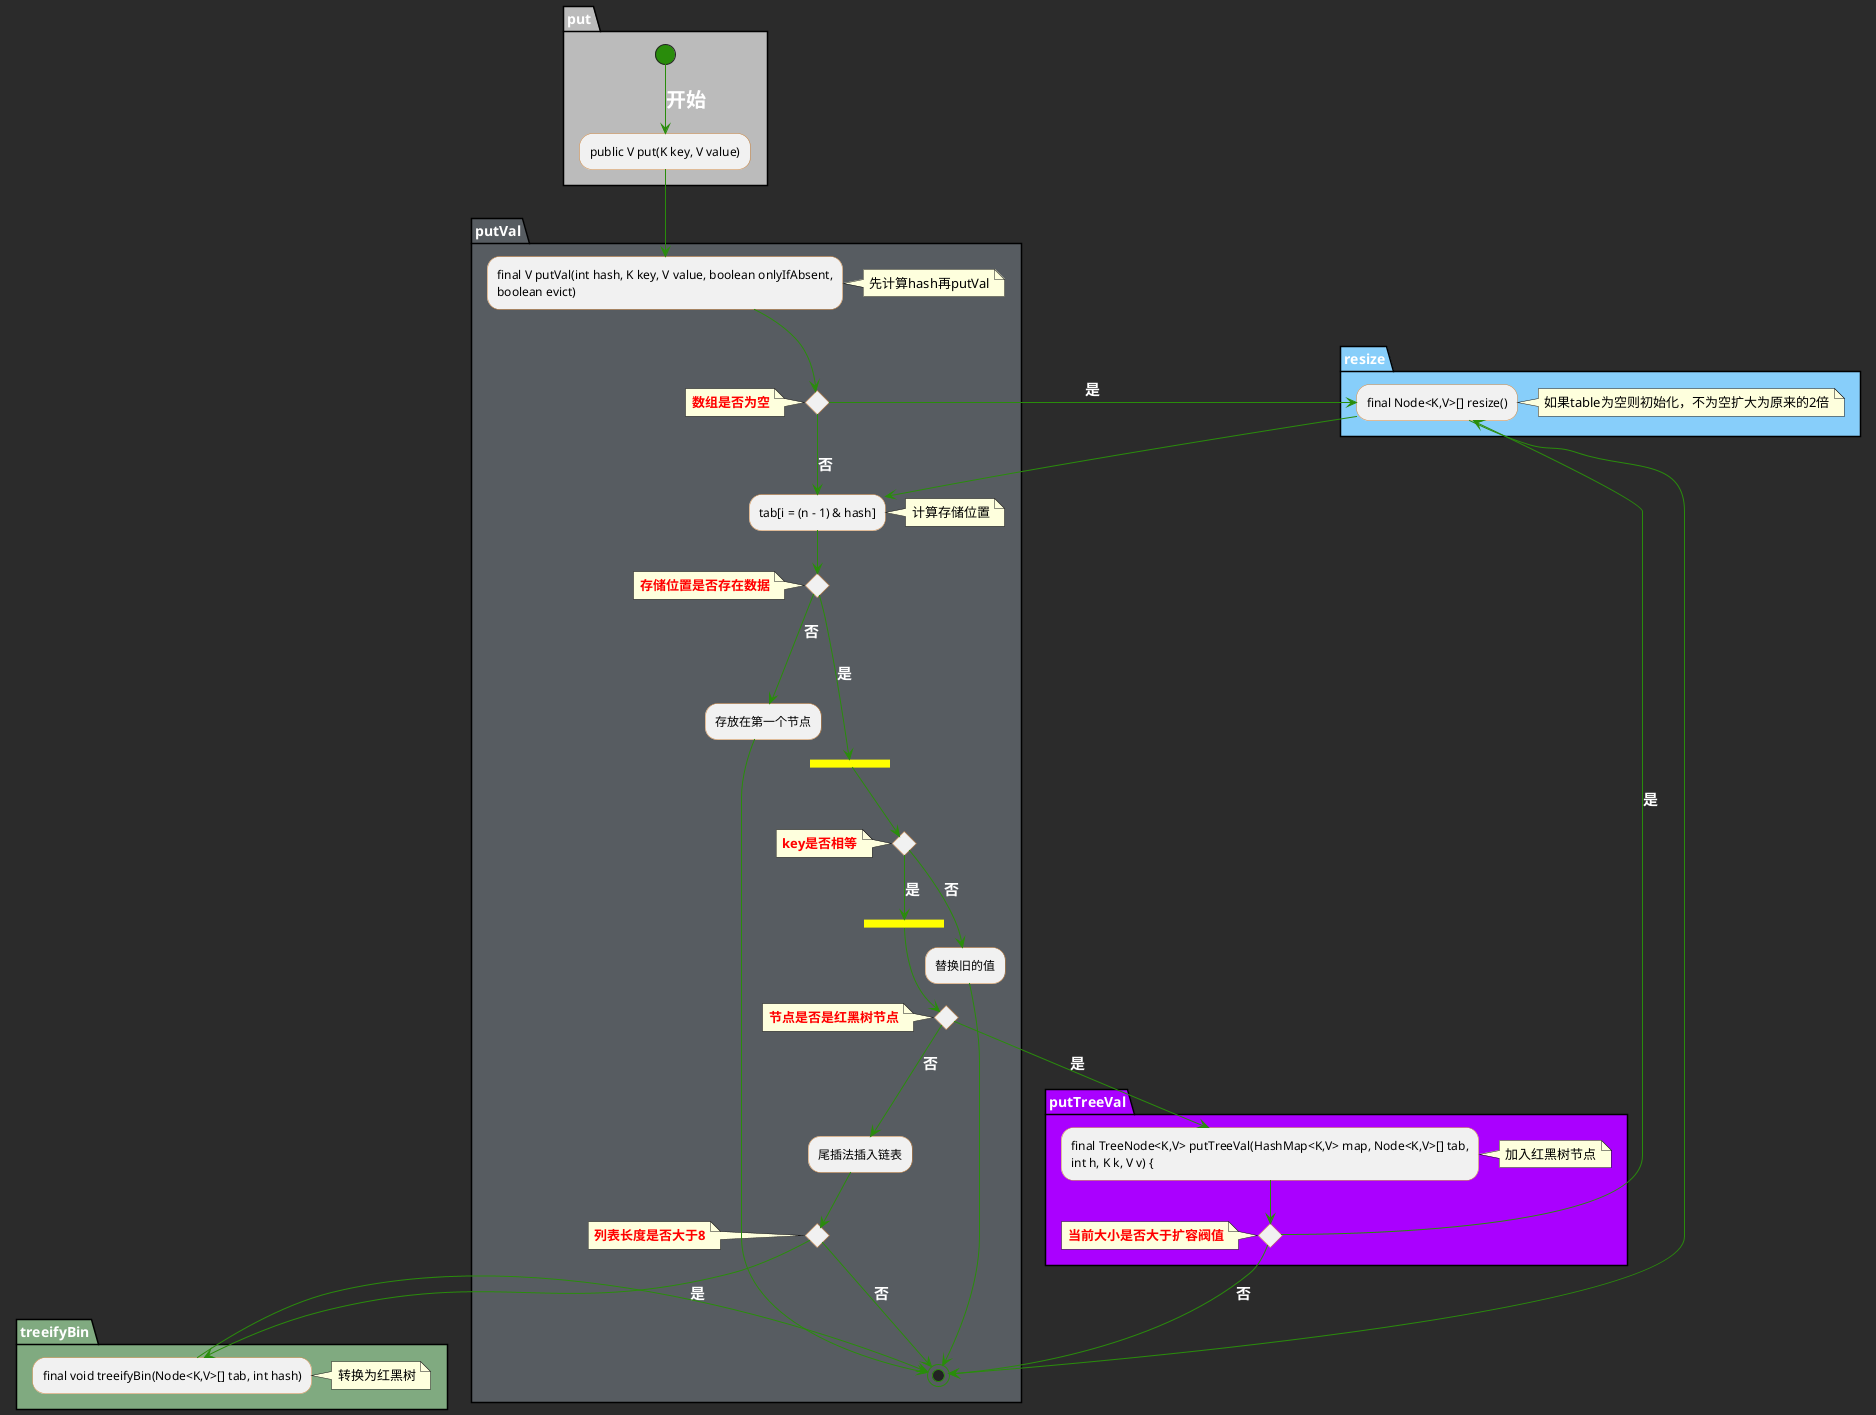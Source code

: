 @startuml

skinparam backgroundColor #2B2B2B
skinparam handwritten false

skinparam activity {
  StartColor #298C0B
  BarColor yellow
  EndColor #298C0B
  ArrowColor #298C0B
  BackgroundColor<< Begin >> Olive
  BorderColor Peru
}

partition <color:white>put</color> #BBB{
    (*) -->[<b><size:20><color:white>开始</color></size></b>] "public V put(K key, V value)"
}

partition <color:white>putVal</color> #575C61{
    -->"final V putVal(int hash, K key, V value, boolean onlyIfAbsent,
                                                boolean evict)"
    note right: 先计算hash再putVal
    if "" then
    note left: <b><color:red>数组是否为空</color></b>
}

partition <color:white>resize</color> #LightSkyBlue {
    -left->[<b><size:15><color:white>是</color></size></b>] "final Node<K,V>[] resize()"
    note right: 如果table为空则初始化，不为空扩大为原来的2倍
}

partition <color:white>putVal</color> #575C61{
  -->"tab[i = (n - 1) & hash]"
  else
  -->[<b><size:15><color:white>否</color></size></b>] "tab[i = (n - 1) & hash]"
  note right: 计算存储位置
  if "" then
  note left: <b><color:red>存储位置是否存在数据</color></b>
    -->[<b><size:15><color:white>否</color></size></b>] "存放在第一个节点"
    --> (*)
  else
    --->[<b><size:15><color:white>是</color></size></b>] ===S1===
  endif
  if "" then
      note left: <b><color:red>key是否相等</color></b>
      -->[<b><size:15><color:white>否</color></size></b>] "替换旧的值"
      --> (*)
    else
      -->[<b><size:15><color:white>是</color></size></b>] ===RBTree===
      if "" then
      note left: <b><color:red>节点是否是红黑树节点</color></b>
}

partition <color:white>putTreeVal</color> #AA00FF{
  -->[<b><size:15><color:white>是</color></size></b>] "final TreeNode<K,V> putTreeVal(HashMap<K,V> map, Node<K,V>[] tab,
                                                                            int h, K k, V v) {"
  note right: 加入红黑树节点
  if "" then
  note left: <b><color:red>当前大小是否大于扩容阀值</color></b>
}

partition <color:white>resize</color> #LightSkyBlue {
  -->[<b><size:15><color:white>是</color></size></b>] "final Node<K,V>[] resize()"
  --> (*)
}
else
    -->[<b><size:15><color:white>否</color></size></b>] (*)
endif

partition <color:white>putVal</color> #575C61{
      else
      -->[<b><size:15><color:white>否</color></size></b>] "尾插法插入链表"
      if "" then
      note left: <b><color:red>列表长度是否大于8</color></b>
}

partition <color:white>treeifyBin</color> #80AA80{
      -->[<b><size:15><color:white>是</color></size></b>] "final void treeifyBin(Node<K,V>[] tab, int hash)"
      note right: 转换为红黑树
      --> (*)
}
      else
      -->[<b><size:15><color:white>否</color></size></b>] (*)
      endif
      endif
    endif
endif

@enduml